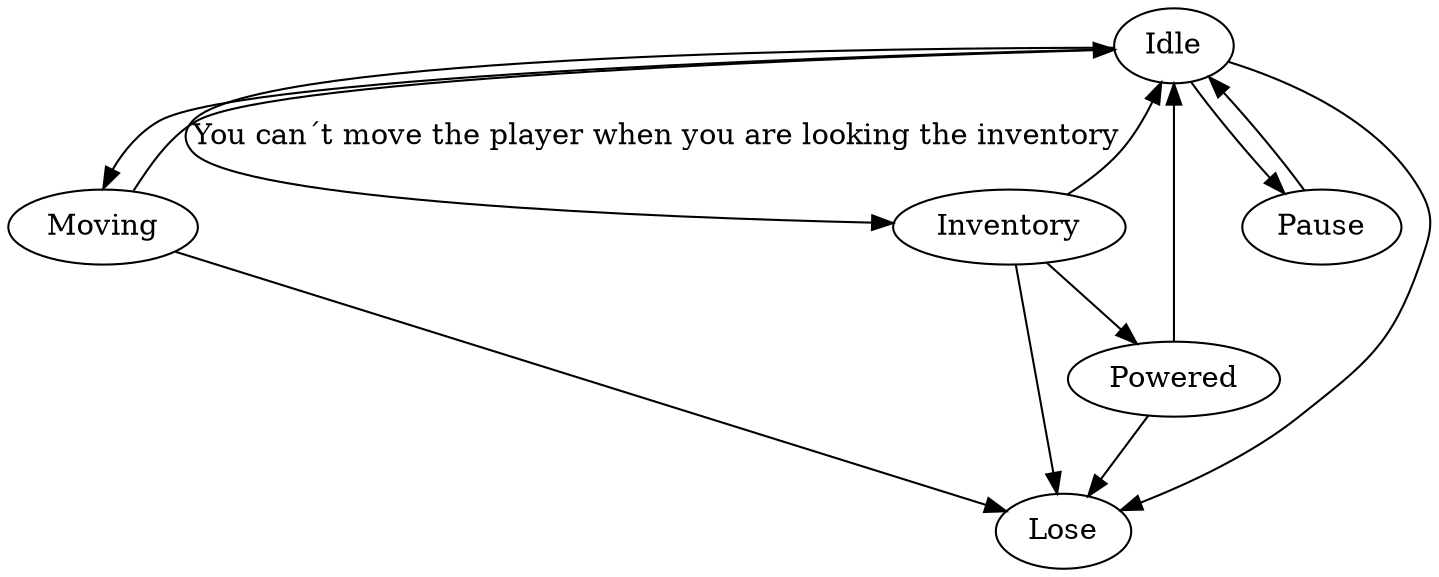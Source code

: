 digraph players{
   Idle->Moving;
   Moving->Idle;
   Idle->Inventory[label="You can´t move the player when you are looking the inventory"];
   Inventory->Idle;
   Inventory->Powered;
   Powered->Idle;
   Idle->Lose;
   Moving->Lose;
   Inventory->Lose;
   Powered->Lose;
   Idle->Pause;
   Pause->Idle;
}

